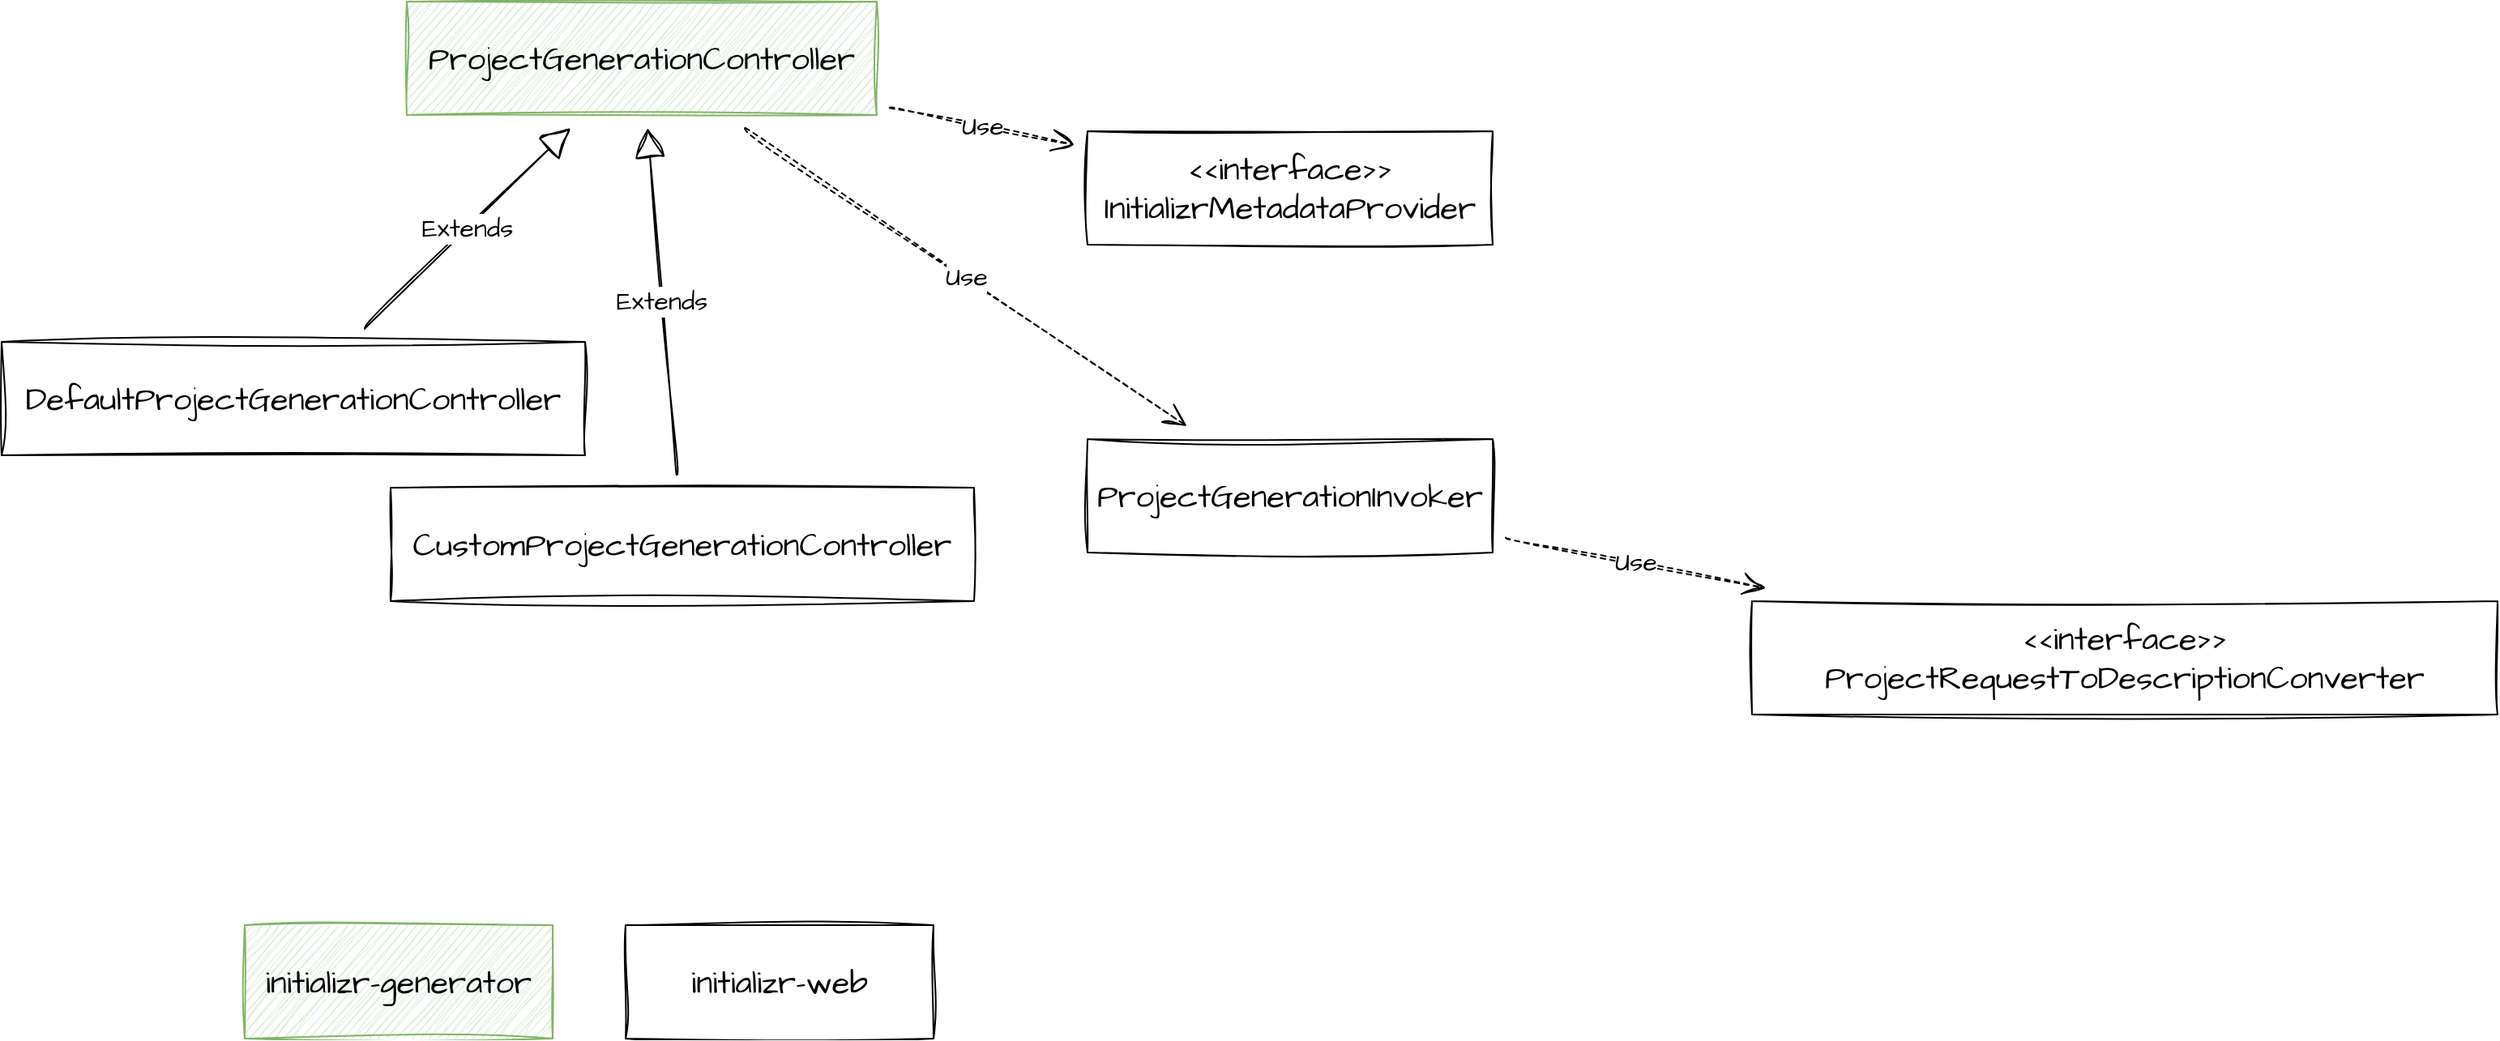 <mxfile version="21.1.2" type="device">
  <diagram name="第 1 页" id="YtFQPeGC1CvswgXycj43">
    <mxGraphModel dx="1886" dy="983" grid="1" gridSize="10" guides="1" tooltips="1" connect="1" arrows="1" fold="1" page="1" pageScale="1" pageWidth="1169" pageHeight="1654" math="0" shadow="0">
      <root>
        <mxCell id="0" />
        <mxCell id="1" parent="0" />
        <mxCell id="xY4XzJ5lwj2ipkfOj-Ym-1" value="ProjectGenerationController" style="rounded=0;whiteSpace=wrap;html=1;sketch=1;hachureGap=4;jiggle=2;curveFitting=1;fontFamily=Architects Daughter;fontSource=https%3A%2F%2Ffonts.googleapis.com%2Fcss%3Ffamily%3DArchitects%2BDaughter;fontSize=20;fillColor=#d5e8d4;strokeColor=#82b366;" vertex="1" parent="1">
          <mxGeometry x="260" y="170" width="290" height="70" as="geometry" />
        </mxCell>
        <mxCell id="xY4XzJ5lwj2ipkfOj-Ym-2" value="DefaultProjectGenerationController" style="rounded=0;whiteSpace=wrap;html=1;sketch=1;hachureGap=4;jiggle=2;curveFitting=1;fontFamily=Architects Daughter;fontSource=https%3A%2F%2Ffonts.googleapis.com%2Fcss%3Ffamily%3DArchitects%2BDaughter;fontSize=20;" vertex="1" parent="1">
          <mxGeometry x="10" y="380" width="360" height="70" as="geometry" />
        </mxCell>
        <mxCell id="xY4XzJ5lwj2ipkfOj-Ym-4" value="&amp;lt;&amp;lt;interface&amp;gt;&amp;gt;&lt;br&gt;InitializrMetadataProvider" style="rounded=0;whiteSpace=wrap;html=1;sketch=1;hachureGap=4;jiggle=2;curveFitting=1;fontFamily=Architects Daughter;fontSource=https%3A%2F%2Ffonts.googleapis.com%2Fcss%3Ffamily%3DArchitects%2BDaughter;fontSize=20;" vertex="1" parent="1">
          <mxGeometry x="680" y="250" width="250" height="70" as="geometry" />
        </mxCell>
        <mxCell id="xY4XzJ5lwj2ipkfOj-Ym-5" value="Use" style="endArrow=open;endSize=12;dashed=1;html=1;rounded=0;sketch=1;hachureGap=4;jiggle=2;curveFitting=1;fontFamily=Architects Daughter;fontSource=https%3A%2F%2Ffonts.googleapis.com%2Fcss%3Ffamily%3DArchitects%2BDaughter;fontSize=16;sourcePerimeterSpacing=8;targetPerimeterSpacing=8;curved=1;" edge="1" parent="1" source="xY4XzJ5lwj2ipkfOj-Ym-1" target="xY4XzJ5lwj2ipkfOj-Ym-4">
          <mxGeometry width="160" relative="1" as="geometry">
            <mxPoint x="550" y="280" as="sourcePoint" />
            <mxPoint x="710" y="280" as="targetPoint" />
          </mxGeometry>
        </mxCell>
        <mxCell id="xY4XzJ5lwj2ipkfOj-Ym-6" value="Use" style="endArrow=open;endSize=12;dashed=1;html=1;rounded=0;sketch=1;hachureGap=4;jiggle=2;curveFitting=1;fontFamily=Architects Daughter;fontSource=https%3A%2F%2Ffonts.googleapis.com%2Fcss%3Ffamily%3DArchitects%2BDaughter;fontSize=16;sourcePerimeterSpacing=8;targetPerimeterSpacing=8;curved=1;" edge="1" parent="1" source="xY4XzJ5lwj2ipkfOj-Ym-1" target="xY4XzJ5lwj2ipkfOj-Ym-7">
          <mxGeometry width="160" relative="1" as="geometry">
            <mxPoint x="568" y="189" as="sourcePoint" />
            <mxPoint x="680" y="270" as="targetPoint" />
          </mxGeometry>
        </mxCell>
        <mxCell id="xY4XzJ5lwj2ipkfOj-Ym-7" value="ProjectGenerationInvoker" style="rounded=0;whiteSpace=wrap;html=1;sketch=1;hachureGap=4;jiggle=2;curveFitting=1;fontFamily=Architects Daughter;fontSource=https%3A%2F%2Ffonts.googleapis.com%2Fcss%3Ffamily%3DArchitects%2BDaughter;fontSize=20;" vertex="1" parent="1">
          <mxGeometry x="680" y="440" width="250" height="70" as="geometry" />
        </mxCell>
        <mxCell id="xY4XzJ5lwj2ipkfOj-Ym-8" value="CustomProjectGenerationController" style="rounded=0;whiteSpace=wrap;html=1;sketch=1;hachureGap=4;jiggle=2;curveFitting=1;fontFamily=Architects Daughter;fontSource=https%3A%2F%2Ffonts.googleapis.com%2Fcss%3Ffamily%3DArchitects%2BDaughter;fontSize=20;" vertex="1" parent="1">
          <mxGeometry x="250" y="470" width="360" height="70" as="geometry" />
        </mxCell>
        <mxCell id="xY4XzJ5lwj2ipkfOj-Ym-9" value="Extends" style="endArrow=block;endSize=16;endFill=0;html=1;rounded=0;sketch=1;hachureGap=4;jiggle=2;curveFitting=1;fontFamily=Architects Daughter;fontSource=https%3A%2F%2Ffonts.googleapis.com%2Fcss%3Ffamily%3DArchitects%2BDaughter;fontSize=16;sourcePerimeterSpacing=8;targetPerimeterSpacing=8;curved=1;" edge="1" parent="1" source="xY4XzJ5lwj2ipkfOj-Ym-2" target="xY4XzJ5lwj2ipkfOj-Ym-1">
          <mxGeometry width="160" relative="1" as="geometry">
            <mxPoint x="70" y="320" as="sourcePoint" />
            <mxPoint x="230" y="320" as="targetPoint" />
          </mxGeometry>
        </mxCell>
        <mxCell id="xY4XzJ5lwj2ipkfOj-Ym-10" value="Extends" style="endArrow=block;endSize=16;endFill=0;html=1;rounded=0;sketch=1;hachureGap=4;jiggle=2;curveFitting=1;fontFamily=Architects Daughter;fontSource=https%3A%2F%2Ffonts.googleapis.com%2Fcss%3Ffamily%3DArchitects%2BDaughter;fontSize=16;sourcePerimeterSpacing=8;targetPerimeterSpacing=8;curved=1;" edge="1" parent="1" source="xY4XzJ5lwj2ipkfOj-Ym-8" target="xY4XzJ5lwj2ipkfOj-Ym-1">
          <mxGeometry width="160" relative="1" as="geometry">
            <mxPoint x="244" y="382" as="sourcePoint" />
            <mxPoint x="371" y="258" as="targetPoint" />
          </mxGeometry>
        </mxCell>
        <mxCell id="xY4XzJ5lwj2ipkfOj-Ym-11" value="&amp;lt;&amp;lt;interface&amp;gt;&amp;gt;&lt;br&gt;ProjectRequestToDescriptionConverter" style="rounded=0;whiteSpace=wrap;html=1;sketch=1;hachureGap=4;jiggle=2;curveFitting=1;fontFamily=Architects Daughter;fontSource=https%3A%2F%2Ffonts.googleapis.com%2Fcss%3Ffamily%3DArchitects%2BDaughter;fontSize=20;" vertex="1" parent="1">
          <mxGeometry x="1090" y="540" width="460" height="70" as="geometry" />
        </mxCell>
        <mxCell id="xY4XzJ5lwj2ipkfOj-Ym-12" value="Use" style="endArrow=open;endSize=12;dashed=1;html=1;rounded=0;sketch=1;hachureGap=4;jiggle=2;curveFitting=1;fontFamily=Architects Daughter;fontSource=https%3A%2F%2Ffonts.googleapis.com%2Fcss%3Ffamily%3DArchitects%2BDaughter;fontSize=16;sourcePerimeterSpacing=8;targetPerimeterSpacing=8;curved=1;" edge="1" parent="1" source="xY4XzJ5lwj2ipkfOj-Ym-7" target="xY4XzJ5lwj2ipkfOj-Ym-11">
          <mxGeometry width="160" relative="1" as="geometry">
            <mxPoint x="479" y="258" as="sourcePoint" />
            <mxPoint x="751" y="442" as="targetPoint" />
          </mxGeometry>
        </mxCell>
        <mxCell id="xY4XzJ5lwj2ipkfOj-Ym-13" value="initializr-generator" style="rounded=0;whiteSpace=wrap;html=1;sketch=1;hachureGap=4;jiggle=2;curveFitting=1;fontFamily=Architects Daughter;fontSource=https%3A%2F%2Ffonts.googleapis.com%2Fcss%3Ffamily%3DArchitects%2BDaughter;fontSize=20;fillColor=#d5e8d4;strokeColor=#82b366;" vertex="1" parent="1">
          <mxGeometry x="160" y="740" width="190" height="70" as="geometry" />
        </mxCell>
        <mxCell id="xY4XzJ5lwj2ipkfOj-Ym-15" value="initializr-web" style="rounded=0;whiteSpace=wrap;html=1;sketch=1;hachureGap=4;jiggle=2;curveFitting=1;fontFamily=Architects Daughter;fontSource=https%3A%2F%2Ffonts.googleapis.com%2Fcss%3Ffamily%3DArchitects%2BDaughter;fontSize=20;" vertex="1" parent="1">
          <mxGeometry x="395" y="740" width="190" height="70" as="geometry" />
        </mxCell>
      </root>
    </mxGraphModel>
  </diagram>
</mxfile>
